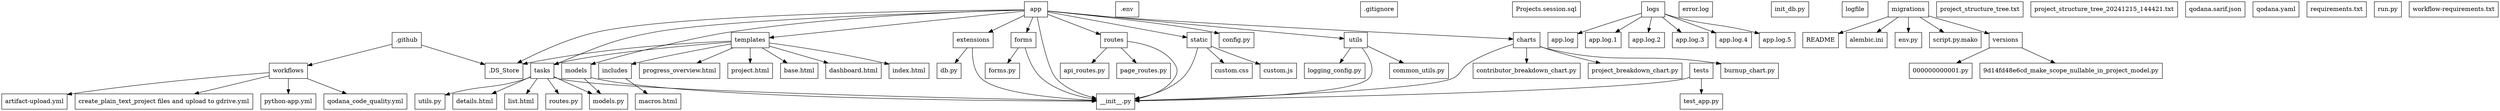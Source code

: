 digraph ProjectStructure {
    node [shape=box];
    "_DS_Store" [label=".DS_Store"];
    "_env" [label=".env"];
    "_github" [label=".github"];
    "_DS_Store" [label=".DS_Store"];
    "_github" -> "_DS_Store";
    "workflows" [label="workflows"];
    "_github" -> "workflows";
    "artifact_upload_yml" [label="artifact-upload.yml"];
    "workflows" -> "artifact_upload_yml";
    "create_plain_text_project files and upload to gdrive_yml" [label="create_plain_text_project files and upload to gdrive.yml"];
    "workflows" -> "create_plain_text_project files and upload to gdrive_yml";
    "python_app_yml" [label="python-app.yml"];
    "workflows" -> "python_app_yml";
    "qodana_code_quality_yml" [label="qodana_code_quality.yml"];
    "workflows" -> "qodana_code_quality_yml";
    "_gitignore" [label=".gitignore"];
    "Projects_session_sql" [label="Projects.session.sql"];
    "app" [label="app"];
    "_DS_Store" [label=".DS_Store"];
    "app" -> "_DS_Store";
    "__init___py" [label="__init__.py"];
    "app" -> "__init___py";
    "charts" [label="charts"];
    "app" -> "charts";
    "__init___py" [label="__init__.py"];
    "charts" -> "__init___py";
    "burnup_chart_py" [label="burnup_chart.py"];
    "charts" -> "burnup_chart_py";
    "contributor_breakdown_chart_py" [label="contributor_breakdown_chart.py"];
    "charts" -> "contributor_breakdown_chart_py";
    "project_breakdown_chart_py" [label="project_breakdown_chart.py"];
    "charts" -> "project_breakdown_chart_py";
    "config_py" [label="config.py"];
    "app" -> "config_py";
    "extensions" [label="extensions"];
    "app" -> "extensions";
    "__init___py" [label="__init__.py"];
    "extensions" -> "__init___py";
    "db_py" [label="db.py"];
    "extensions" -> "db_py";
    "forms" [label="forms"];
    "app" -> "forms";
    "__init___py" [label="__init__.py"];
    "forms" -> "__init___py";
    "forms_py" [label="forms.py"];
    "forms" -> "forms_py";
    "models" [label="models"];
    "app" -> "models";
    "__init___py" [label="__init__.py"];
    "models" -> "__init___py";
    "models_py" [label="models.py"];
    "models" -> "models_py";
    "routes" [label="routes"];
    "app" -> "routes";
    "__init___py" [label="__init__.py"];
    "routes" -> "__init___py";
    "api_routes_py" [label="api_routes.py"];
    "routes" -> "api_routes_py";
    "page_routes_py" [label="page_routes.py"];
    "routes" -> "page_routes_py";
    "static" [label="static"];
    "app" -> "static";
    "__init___py" [label="__init__.py"];
    "static" -> "__init___py";
    "custom_css" [label="custom.css"];
    "static" -> "custom_css";
    "custom_js" [label="custom.js"];
    "static" -> "custom_js";
    "tasks" [label="tasks"];
    "app" -> "tasks";
    "__init___py" [label="__init__.py"];
    "tasks" -> "__init___py";
    "models_py" [label="models.py"];
    "tasks" -> "models_py";
    "routes_py" [label="routes.py"];
    "tasks" -> "routes_py";
    "utils_py" [label="utils.py"];
    "tasks" -> "utils_py";
    "templates" [label="templates"];
    "app" -> "templates";
    "_DS_Store" [label=".DS_Store"];
    "templates" -> "_DS_Store";
    "base_html" [label="base.html"];
    "templates" -> "base_html";
    "dashboard_html" [label="dashboard.html"];
    "templates" -> "dashboard_html";
    "includes" [label="includes"];
    "templates" -> "includes";
    "macros_html" [label="macros.html"];
    "includes" -> "macros_html";
    "index_html" [label="index.html"];
    "templates" -> "index_html";
    "progress_overview_html" [label="progress_overview.html"];
    "templates" -> "progress_overview_html";
    "project_html" [label="project.html"];
    "templates" -> "project_html";
    "tasks" [label="tasks"];
    "templates" -> "tasks";
    "details_html" [label="details.html"];
    "tasks" -> "details_html";
    "list_html" [label="list.html"];
    "tasks" -> "list_html";
    "utils" [label="utils"];
    "app" -> "utils";
    "__init___py" [label="__init__.py"];
    "utils" -> "__init___py";
    "common_utils_py" [label="common_utils.py"];
    "utils" -> "common_utils_py";
    "logging_config_py" [label="logging_config.py"];
    "utils" -> "logging_config_py";
    "app_log" [label="app.log"];
    "error_log" [label="error.log"];
    "init_db_py" [label="init_db.py"];
    "logfile" [label="logfile"];
    "logs" [label="logs"];
    "app_log" [label="app.log"];
    "logs" -> "app_log";
    "app_log_1" [label="app.log.1"];
    "logs" -> "app_log_1";
    "app_log_2" [label="app.log.2"];
    "logs" -> "app_log_2";
    "app_log_3" [label="app.log.3"];
    "logs" -> "app_log_3";
    "app_log_4" [label="app.log.4"];
    "logs" -> "app_log_4";
    "app_log_5" [label="app.log.5"];
    "logs" -> "app_log_5";
    "migrations" [label="migrations"];
    "README" [label="README"];
    "migrations" -> "README";
    "alembic_ini" [label="alembic.ini"];
    "migrations" -> "alembic_ini";
    "env_py" [label="env.py"];
    "migrations" -> "env_py";
    "script_py_mako" [label="script.py.mako"];
    "migrations" -> "script_py_mako";
    "versions" [label="versions"];
    "migrations" -> "versions";
    "000000000001_py" [label="000000000001.py"];
    "versions" -> "000000000001_py";
    "9d14fd48e6cd_make_scope_nullable_in_project_model_py" [label="9d14fd48e6cd_make_scope_nullable_in_project_model.py"];
    "versions" -> "9d14fd48e6cd_make_scope_nullable_in_project_model_py";
    "project_structure_tree_txt" [label="project_structure_tree.txt"];
    "project_structure_tree_20241215_144421_txt" [label="project_structure_tree_20241215_144421.txt"];
    "qodana_sarif_json" [label="qodana.sarif.json"];
    "qodana_yaml" [label="qodana.yaml"];
    "requirements_txt" [label="requirements.txt"];
    "run_py" [label="run.py"];
    "tests" [label="tests"];
    "__init___py" [label="__init__.py"];
    "tests" -> "__init___py";
    "test_app_py" [label="test_app.py"];
    "tests" -> "test_app_py";
    "workflow_requirements_txt" [label="workflow-requirements.txt"];
}